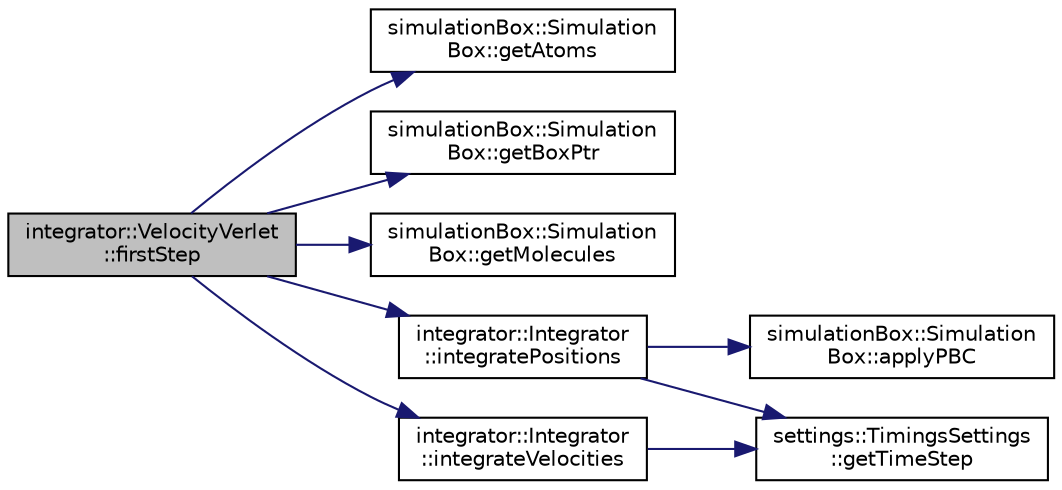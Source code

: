 digraph "integrator::VelocityVerlet::firstStep"
{
 // LATEX_PDF_SIZE
  edge [fontname="Helvetica",fontsize="10",labelfontname="Helvetica",labelfontsize="10"];
  node [fontname="Helvetica",fontsize="10",shape=record];
  rankdir="LR";
  Node1 [label="integrator::VelocityVerlet\l::firstStep",height=0.2,width=0.4,color="black", fillcolor="grey75", style="filled", fontcolor="black",tooltip="applies first half step of velocity verlet algorithm"];
  Node1 -> Node2 [color="midnightblue",fontsize="10",style="solid",fontname="Helvetica"];
  Node2 [label="simulationBox::Simulation\lBox::getAtoms",height=0.2,width=0.4,color="black", fillcolor="white", style="filled",URL="$classsimulationBox_1_1SimulationBox.html#aa80269754e2fc5761e610c7a8bf99b23",tooltip=" "];
  Node1 -> Node3 [color="midnightblue",fontsize="10",style="solid",fontname="Helvetica"];
  Node3 [label="simulationBox::Simulation\lBox::getBoxPtr",height=0.2,width=0.4,color="black", fillcolor="white", style="filled",URL="$classsimulationBox_1_1SimulationBox.html#acec02fa460eed80ec934c19e7ebbddfc",tooltip=" "];
  Node1 -> Node4 [color="midnightblue",fontsize="10",style="solid",fontname="Helvetica"];
  Node4 [label="simulationBox::Simulation\lBox::getMolecules",height=0.2,width=0.4,color="black", fillcolor="white", style="filled",URL="$classsimulationBox_1_1SimulationBox.html#a0b92c377f319701c1c1afa4408ac59c8",tooltip=" "];
  Node1 -> Node5 [color="midnightblue",fontsize="10",style="solid",fontname="Helvetica"];
  Node5 [label="integrator::Integrator\l::integratePositions",height=0.2,width=0.4,color="black", fillcolor="white", style="filled",URL="$classintegrator_1_1Integrator.html#af400029e318cbdb9dd0f7d2b68b9c38a",tooltip="integrates the positions of a single atom"];
  Node5 -> Node6 [color="midnightblue",fontsize="10",style="solid",fontname="Helvetica"];
  Node6 [label="simulationBox::Simulation\lBox::applyPBC",height=0.2,width=0.4,color="black", fillcolor="white", style="filled",URL="$classsimulationBox_1_1SimulationBox.html#a4534218795fee8fdc6c8582d9bf3caea",tooltip=" "];
  Node5 -> Node7 [color="midnightblue",fontsize="10",style="solid",fontname="Helvetica"];
  Node7 [label="settings::TimingsSettings\l::getTimeStep",height=0.2,width=0.4,color="black", fillcolor="white", style="filled",URL="$classsettings_1_1TimingsSettings.html#ad1e01977b94d5b5d90d2b2f4ea8e2532",tooltip=" "];
  Node1 -> Node8 [color="midnightblue",fontsize="10",style="solid",fontname="Helvetica"];
  Node8 [label="integrator::Integrator\l::integrateVelocities",height=0.2,width=0.4,color="black", fillcolor="white", style="filled",URL="$classintegrator_1_1Integrator.html#afeacda2619cae4c09a8523e10f8b6ed7",tooltip="integrates the velocities of a single atom"];
  Node8 -> Node7 [color="midnightblue",fontsize="10",style="solid",fontname="Helvetica"];
}
